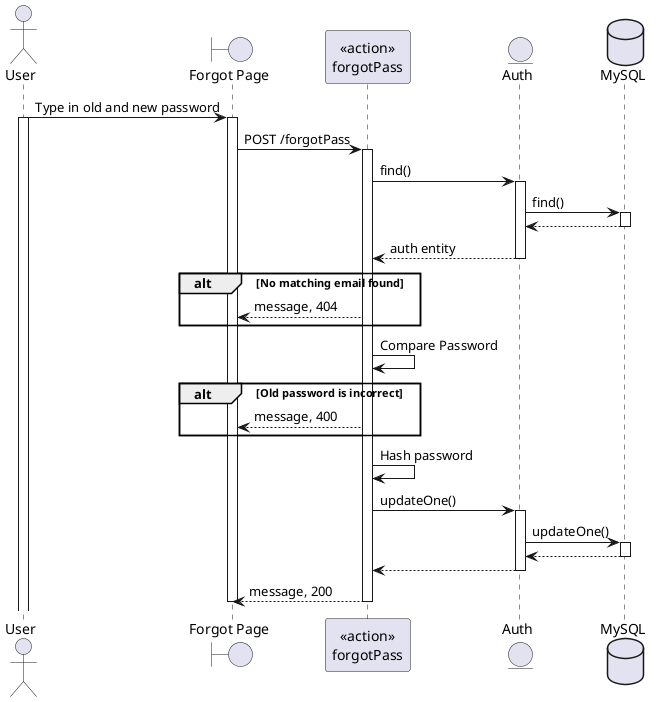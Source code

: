 @startuml
actor User
boundary "Forgot Page" as Client
participant "<<action>>\nforgotPass" as Controller
entity "Auth" as Model
database "MySQL" as DB

User -> Client: Type in old and new password
activate User
activate Client

Client -> Controller: POST /forgotPass
activate Controller
Controller -> Model: find()
activate Model
Model -> DB: find()
activate DB
DB --> Model
deactivate DB
Model --> Controller: auth entity
deactivate Model
alt No matching email found
    Controller --> Client: message, 404
end
Controller -> Controller: Compare Password
alt Old password is incorrect
    Controller --> Client: message, 400
end
Controller -> Controller: Hash password
Controller -> Model: updateOne()
activate Model
Model -> DB: updateOne()
activate DB
DB --> Model
deactivate DB
Model --> Controller
deactivate Model
Controller --> Client: message, 200
deactivate Controller
    
deactivate Client




@enduml
